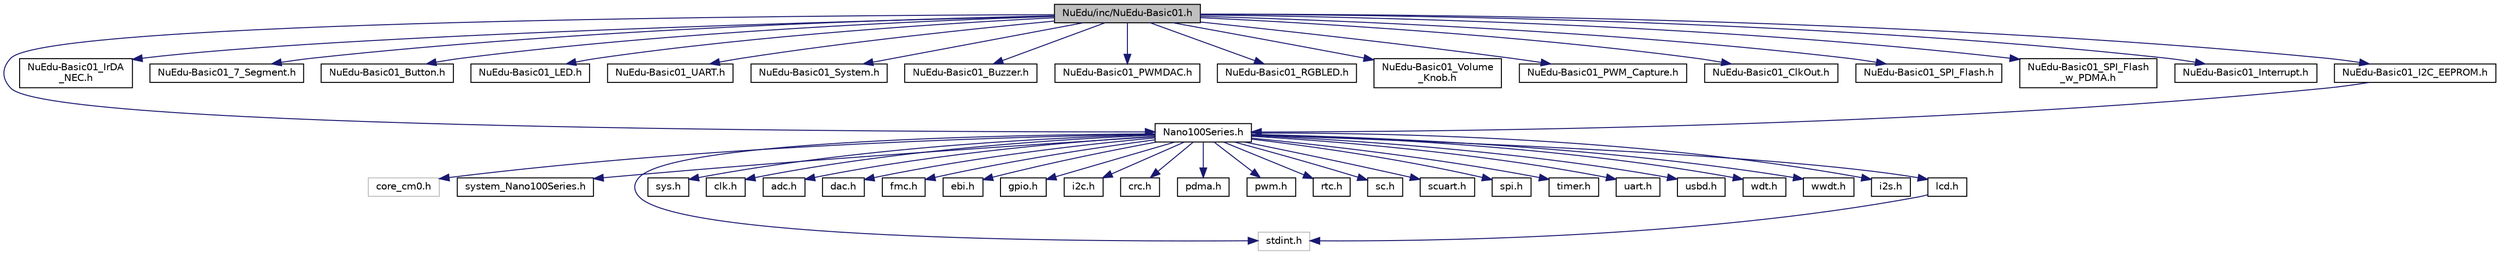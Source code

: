 digraph "NuEdu/inc/NuEdu-Basic01.h"
{
 // LATEX_PDF_SIZE
  edge [fontname="Helvetica",fontsize="10",labelfontname="Helvetica",labelfontsize="10"];
  node [fontname="Helvetica",fontsize="10",shape=record];
  Node1 [label="NuEdu/inc/NuEdu-Basic01.h",height=0.2,width=0.4,color="black", fillcolor="grey75", style="filled", fontcolor="black",tooltip="NuEdu-Basic01 peripheral access layer header file for NuEdu-SDK-Nano130."];
  Node1 -> Node2 [color="midnightblue",fontsize="10",style="solid",fontname="Helvetica"];
  Node2 [label="Nano100Series.h",height=0.2,width=0.4,color="black", fillcolor="white", style="filled",URL="$d5/da0/_nano100_series_8h.html",tooltip="Nano100 series peripheral access layer header file. This file contains all the peripheral register's ..."];
  Node2 -> Node3 [color="midnightblue",fontsize="10",style="solid",fontname="Helvetica"];
  Node3 [label="core_cm0.h",height=0.2,width=0.4,color="grey75", fillcolor="white", style="filled",tooltip=" "];
  Node2 -> Node4 [color="midnightblue",fontsize="10",style="solid",fontname="Helvetica"];
  Node4 [label="system_Nano100Series.h",height=0.2,width=0.4,color="black", fillcolor="white", style="filled",URL="$d9/d57/system___nano100_series_8h.html",tooltip="Nano100 series system clock definition file."];
  Node2 -> Node5 [color="midnightblue",fontsize="10",style="solid",fontname="Helvetica"];
  Node5 [label="stdint.h",height=0.2,width=0.4,color="grey75", fillcolor="white", style="filled",tooltip=" "];
  Node2 -> Node6 [color="midnightblue",fontsize="10",style="solid",fontname="Helvetica"];
  Node6 [label="sys.h",height=0.2,width=0.4,color="black", fillcolor="white", style="filled",URL="$d9/d87/sys_8h.html",tooltip="Nano100 Series system control header file."];
  Node2 -> Node7 [color="midnightblue",fontsize="10",style="solid",fontname="Helvetica"];
  Node7 [label="clk.h",height=0.2,width=0.4,color="black", fillcolor="white", style="filled",URL="$d3/d89/clk_8h.html",tooltip="Nano100 series CLK driver header file."];
  Node2 -> Node8 [color="midnightblue",fontsize="10",style="solid",fontname="Helvetica"];
  Node8 [label="adc.h",height=0.2,width=0.4,color="black", fillcolor="white", style="filled",URL="$d7/d19/adc_8h.html",tooltip="NANO100 series ADC driver header file."];
  Node2 -> Node9 [color="midnightblue",fontsize="10",style="solid",fontname="Helvetica"];
  Node9 [label="dac.h",height=0.2,width=0.4,color="black", fillcolor="white", style="filled",URL="$d7/dd9/dac_8h.html",tooltip="NANO100 series DAC driver header file."];
  Node2 -> Node10 [color="midnightblue",fontsize="10",style="solid",fontname="Helvetica"];
  Node10 [label="fmc.h",height=0.2,width=0.4,color="black", fillcolor="white", style="filled",URL="$dc/d00/fmc_8h.html",tooltip="Nano100B Series Flash Memory Controller Driver Header File."];
  Node2 -> Node11 [color="midnightblue",fontsize="10",style="solid",fontname="Helvetica"];
  Node11 [label="ebi.h",height=0.2,width=0.4,color="black", fillcolor="white", style="filled",URL="$da/d96/ebi_8h.html",tooltip="Nano100 Series Flash Memory Controller Driver Header File."];
  Node2 -> Node12 [color="midnightblue",fontsize="10",style="solid",fontname="Helvetica"];
  Node12 [label="gpio.h",height=0.2,width=0.4,color="black", fillcolor="white", style="filled",URL="$d6/d7c/gpio_8h.html",tooltip="Nano100 series GPIO driver header file."];
  Node2 -> Node13 [color="midnightblue",fontsize="10",style="solid",fontname="Helvetica"];
  Node13 [label="i2c.h",height=0.2,width=0.4,color="black", fillcolor="white", style="filled",URL="$d5/daf/i2c_8h.html",tooltip="Nano100 series I2C driver header file."];
  Node2 -> Node14 [color="midnightblue",fontsize="10",style="solid",fontname="Helvetica"];
  Node14 [label="crc.h",height=0.2,width=0.4,color="black", fillcolor="white", style="filled",URL="$dc/de6/crc_8h.html",tooltip="Nano100 series CRC driver header file."];
  Node2 -> Node15 [color="midnightblue",fontsize="10",style="solid",fontname="Helvetica"];
  Node15 [label="pdma.h",height=0.2,width=0.4,color="black", fillcolor="white", style="filled",URL="$d1/d47/pdma_8h.html",tooltip="Nano100 series PDMA driver header file."];
  Node2 -> Node16 [color="midnightblue",fontsize="10",style="solid",fontname="Helvetica"];
  Node16 [label="pwm.h",height=0.2,width=0.4,color="black", fillcolor="white", style="filled",URL="$d6/db9/pwm_8h.html",tooltip="NANO100 series PWM driver header file."];
  Node2 -> Node17 [color="midnightblue",fontsize="10",style="solid",fontname="Helvetica"];
  Node17 [label="rtc.h",height=0.2,width=0.4,color="black", fillcolor="white", style="filled",URL="$dc/d1b/rtc_8h.html",tooltip="Nano100 series RTC driver header file."];
  Node2 -> Node18 [color="midnightblue",fontsize="10",style="solid",fontname="Helvetica"];
  Node18 [label="sc.h",height=0.2,width=0.4,color="black", fillcolor="white", style="filled",URL="$d9/d50/sc_8h.html",tooltip="Nano100 series Smartcard (SC) driver header file."];
  Node2 -> Node19 [color="midnightblue",fontsize="10",style="solid",fontname="Helvetica"];
  Node19 [label="scuart.h",height=0.2,width=0.4,color="black", fillcolor="white", style="filled",URL="$dc/d0b/scuart_8h.html",tooltip=" "];
  Node2 -> Node20 [color="midnightblue",fontsize="10",style="solid",fontname="Helvetica"];
  Node20 [label="spi.h",height=0.2,width=0.4,color="black", fillcolor="white", style="filled",URL="$da/d87/spi_8h.html",tooltip="NANO100 series SPI driver header file."];
  Node2 -> Node21 [color="midnightblue",fontsize="10",style="solid",fontname="Helvetica"];
  Node21 [label="timer.h",height=0.2,width=0.4,color="black", fillcolor="white", style="filled",URL="$d5/dd0/timer_8h.html",tooltip="Nano100 series TIMER driver header file."];
  Node2 -> Node22 [color="midnightblue",fontsize="10",style="solid",fontname="Helvetica"];
  Node22 [label="uart.h",height=0.2,width=0.4,color="black", fillcolor="white", style="filled",URL="$d2/d86/uart_8h.html",tooltip="Nano100 Series uart control header file."];
  Node2 -> Node23 [color="midnightblue",fontsize="10",style="solid",fontname="Helvetica"];
  Node23 [label="usbd.h",height=0.2,width=0.4,color="black", fillcolor="white", style="filled",URL="$da/ddf/usbd_8h.html",tooltip="NANO100 series USB driver header file."];
  Node2 -> Node24 [color="midnightblue",fontsize="10",style="solid",fontname="Helvetica"];
  Node24 [label="wdt.h",height=0.2,width=0.4,color="black", fillcolor="white", style="filled",URL="$d0/de2/wdt_8h.html",tooltip="Nano100 series WDT driver header file."];
  Node2 -> Node25 [color="midnightblue",fontsize="10",style="solid",fontname="Helvetica"];
  Node25 [label="wwdt.h",height=0.2,width=0.4,color="black", fillcolor="white", style="filled",URL="$dd/d09/wwdt_8h.html",tooltip="Nano100 series WWDT driver header file."];
  Node2 -> Node26 [color="midnightblue",fontsize="10",style="solid",fontname="Helvetica"];
  Node26 [label="i2s.h",height=0.2,width=0.4,color="black", fillcolor="white", style="filled",URL="$d1/da9/i2s_8h.html",tooltip="Nano100 series I2S driver header file."];
  Node2 -> Node27 [color="midnightblue",fontsize="10",style="solid",fontname="Helvetica"];
  Node27 [label="lcd.h",height=0.2,width=0.4,color="black", fillcolor="white", style="filled",URL="$d2/ded/lcd_8h.html",tooltip="Nano100 series I2C driver header file."];
  Node27 -> Node5 [color="midnightblue",fontsize="10",style="solid",fontname="Helvetica"];
  Node1 -> Node28 [color="midnightblue",fontsize="10",style="solid",fontname="Helvetica"];
  Node28 [label="NuEdu-Basic01_IrDA\l_NEC.h",height=0.2,width=0.4,color="black", fillcolor="white", style="filled",URL="$d5/d15/_nu_edu-_basic01___ir_d_a___n_e_c_8h.html",tooltip="NuEdu-Basic01 IrDA NEC driver header file."];
  Node1 -> Node29 [color="midnightblue",fontsize="10",style="solid",fontname="Helvetica"];
  Node29 [label="NuEdu-Basic01_7_Segment.h",height=0.2,width=0.4,color="black", fillcolor="white", style="filled",URL="$df/d67/_nu_edu-_basic01__7___segment_8h.html",tooltip="NuEdu-Basic01 7_Segment LED driver header file for NuEdu-SDK-Nano130."];
  Node1 -> Node30 [color="midnightblue",fontsize="10",style="solid",fontname="Helvetica"];
  Node30 [label="NuEdu-Basic01_Button.h",height=0.2,width=0.4,color="black", fillcolor="white", style="filled",URL="$d9/d8e/_nu_edu-_basic01___button_8h.html",tooltip="NuEdu-Basic01 Button driver header file for NuEdu-SDK-Nano130."];
  Node1 -> Node31 [color="midnightblue",fontsize="10",style="solid",fontname="Helvetica"];
  Node31 [label="NuEdu-Basic01_LED.h",height=0.2,width=0.4,color="black", fillcolor="white", style="filled",URL="$d0/dba/_nu_edu-_basic01___l_e_d_8h.html",tooltip="Nano100 series Basic01 board LED driver header file."];
  Node1 -> Node32 [color="midnightblue",fontsize="10",style="solid",fontname="Helvetica"];
  Node32 [label="NuEdu-Basic01_UART.h",height=0.2,width=0.4,color="black", fillcolor="white", style="filled",URL="$d2/d62/_nu_edu-_basic01___u_a_r_t_8h.html",tooltip="NuEdu-Basic01 UART driver header file."];
  Node1 -> Node33 [color="midnightblue",fontsize="10",style="solid",fontname="Helvetica"];
  Node33 [label="NuEdu-Basic01_System.h",height=0.2,width=0.4,color="black", fillcolor="white", style="filled",URL="$de/d60/_nu_edu-_basic01___system_8h.html",tooltip="NuEdu-Basic01 System driver header file."];
  Node1 -> Node34 [color="midnightblue",fontsize="10",style="solid",fontname="Helvetica"];
  Node34 [label="NuEdu-Basic01_Buzzer.h",height=0.2,width=0.4,color="black", fillcolor="white", style="filled",URL="$dd/ddf/_nu_edu-_basic01___buzzer_8h.html",tooltip="NuEdu-Basic01 Buzzer driver header file."];
  Node1 -> Node35 [color="midnightblue",fontsize="10",style="solid",fontname="Helvetica"];
  Node35 [label="NuEdu-Basic01_PWMDAC.h",height=0.2,width=0.4,color="black", fillcolor="white", style="filled",URL="$d1/d19/_nu_edu-_basic01___p_w_m_d_a_c_8h.html",tooltip=" "];
  Node1 -> Node36 [color="midnightblue",fontsize="10",style="solid",fontname="Helvetica"];
  Node36 [label="NuEdu-Basic01_RGBLED.h",height=0.2,width=0.4,color="black", fillcolor="white", style="filled",URL="$d8/daf/_nu_edu-_basic01___r_g_b_l_e_d_8h.html",tooltip="NuEdu-Basic01 RGB LED driver header file for NuEdu-SDK-Nano130."];
  Node1 -> Node37 [color="midnightblue",fontsize="10",style="solid",fontname="Helvetica"];
  Node37 [label="NuEdu-Basic01_Volume\l_Knob.h",height=0.2,width=0.4,color="black", fillcolor="white", style="filled",URL="$df/d6d/_nu_edu-_basic01___volume___knob_8h.html",tooltip=" "];
  Node1 -> Node38 [color="midnightblue",fontsize="10",style="solid",fontname="Helvetica"];
  Node38 [label="NuEdu-Basic01_PWM_Capture.h",height=0.2,width=0.4,color="black", fillcolor="white", style="filled",URL="$d9/de3/_nu_edu-_basic01___p_w_m___capture_8h.html",tooltip="Nano100 series PWM and Capture driver header file."];
  Node1 -> Node39 [color="midnightblue",fontsize="10",style="solid",fontname="Helvetica"];
  Node39 [label="NuEdu-Basic01_ClkOut.h",height=0.2,width=0.4,color="black", fillcolor="white", style="filled",URL="$d5/dbd/_nu_edu-_basic01___clk_out_8h.html",tooltip="NuEdu-Basic01 ClkOut driver header file."];
  Node1 -> Node40 [color="midnightblue",fontsize="10",style="solid",fontname="Helvetica"];
  Node40 [label="NuEdu-Basic01_SPI_Flash.h",height=0.2,width=0.4,color="black", fillcolor="white", style="filled",URL="$d3/d3c/_nu_edu-_basic01___s_p_i___flash_8h.html",tooltip="NuEdu-Basic01 SPI Flash driver header file for NuEdu-SDK-Nano130."];
  Node1 -> Node41 [color="midnightblue",fontsize="10",style="solid",fontname="Helvetica"];
  Node41 [label="NuEdu-Basic01_SPI_Flash\l_w_PDMA.h",height=0.2,width=0.4,color="black", fillcolor="white", style="filled",URL="$d1/d89/_nu_edu-_basic01___s_p_i___flash__w___p_d_m_a_8h.html",tooltip="NuEdu-Basic01 SPI Flash with PDMA driver header file for NuEdu-SDK-Nano130."];
  Node1 -> Node42 [color="midnightblue",fontsize="10",style="solid",fontname="Helvetica"];
  Node42 [label="NuEdu-Basic01_Interrupt.h",height=0.2,width=0.4,color="black", fillcolor="white", style="filled",URL="$d0/dd6/_nu_edu-_basic01___interrupt_8h.html",tooltip="NuEdu-Basic01_Interrupt.h interrupt driver header file for NuEdu-SDK-Nano130."];
  Node1 -> Node43 [color="midnightblue",fontsize="10",style="solid",fontname="Helvetica"];
  Node43 [label="NuEdu-Basic01_I2C_EEPROM.h",height=0.2,width=0.4,color="black", fillcolor="white", style="filled",URL="$db/d55/_nu_edu-_basic01___i2_c___e_e_p_r_o_m_8h.html",tooltip="NuEdu-Basic01_I2C_EEPROM I2C driver header file for NuEdu-SDK-Nano130."];
  Node43 -> Node2 [color="midnightblue",fontsize="10",style="solid",fontname="Helvetica"];
}
